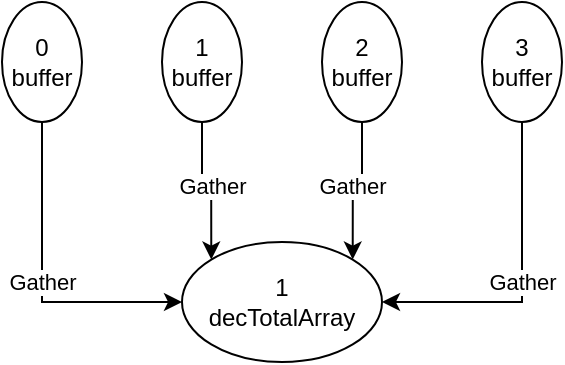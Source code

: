 <mxfile version="24.9.2">
  <diagram name="Page-1" id="iGuOTDf0Cfx3cbZmZ-3p">
    <mxGraphModel dx="897" dy="547" grid="1" gridSize="10" guides="1" tooltips="1" connect="1" arrows="1" fold="1" page="1" pageScale="1" pageWidth="827" pageHeight="1169" math="0" shadow="0">
      <root>
        <mxCell id="0" />
        <mxCell id="1" parent="0" />
        <mxCell id="xsd8h-yT4-Hcp9SMcOQj-16" value="Gather" style="edgeStyle=orthogonalEdgeStyle;rounded=0;orthogonalLoop=1;jettySize=auto;html=1;exitX=0.5;exitY=1;exitDx=0;exitDy=0;entryX=0;entryY=0.5;entryDx=0;entryDy=0;" edge="1" parent="1" source="xsd8h-yT4-Hcp9SMcOQj-6" target="xsd8h-yT4-Hcp9SMcOQj-10">
          <mxGeometry relative="1" as="geometry" />
        </mxCell>
        <mxCell id="xsd8h-yT4-Hcp9SMcOQj-6" value="0&lt;div&gt;buffer&lt;/div&gt;" style="ellipse;whiteSpace=wrap;html=1;" vertex="1" parent="1">
          <mxGeometry x="240" y="520" width="40" height="60" as="geometry" />
        </mxCell>
        <mxCell id="xsd8h-yT4-Hcp9SMcOQj-17" value="Gather" style="edgeStyle=orthogonalEdgeStyle;rounded=0;orthogonalLoop=1;jettySize=auto;html=1;exitX=0.5;exitY=1;exitDx=0;exitDy=0;entryX=0;entryY=0;entryDx=0;entryDy=0;" edge="1" parent="1" source="xsd8h-yT4-Hcp9SMcOQj-7" target="xsd8h-yT4-Hcp9SMcOQj-10">
          <mxGeometry relative="1" as="geometry" />
        </mxCell>
        <mxCell id="xsd8h-yT4-Hcp9SMcOQj-7" value="1&lt;div&gt;buffer&lt;/div&gt;" style="ellipse;whiteSpace=wrap;html=1;" vertex="1" parent="1">
          <mxGeometry x="320" y="520" width="40" height="60" as="geometry" />
        </mxCell>
        <mxCell id="xsd8h-yT4-Hcp9SMcOQj-18" value="Gather" style="edgeStyle=orthogonalEdgeStyle;rounded=0;orthogonalLoop=1;jettySize=auto;html=1;exitX=0.5;exitY=1;exitDx=0;exitDy=0;entryX=1;entryY=0;entryDx=0;entryDy=0;" edge="1" parent="1" source="xsd8h-yT4-Hcp9SMcOQj-8" target="xsd8h-yT4-Hcp9SMcOQj-10">
          <mxGeometry relative="1" as="geometry" />
        </mxCell>
        <mxCell id="xsd8h-yT4-Hcp9SMcOQj-8" value="2&lt;div&gt;buffer&lt;/div&gt;" style="ellipse;whiteSpace=wrap;html=1;" vertex="1" parent="1">
          <mxGeometry x="400" y="520" width="40" height="60" as="geometry" />
        </mxCell>
        <mxCell id="xsd8h-yT4-Hcp9SMcOQj-19" value="Gather" style="edgeStyle=orthogonalEdgeStyle;rounded=0;orthogonalLoop=1;jettySize=auto;html=1;exitX=0.5;exitY=1;exitDx=0;exitDy=0;entryX=1;entryY=0.5;entryDx=0;entryDy=0;" edge="1" parent="1" source="xsd8h-yT4-Hcp9SMcOQj-9" target="xsd8h-yT4-Hcp9SMcOQj-10">
          <mxGeometry relative="1" as="geometry" />
        </mxCell>
        <mxCell id="xsd8h-yT4-Hcp9SMcOQj-9" value="3&lt;div&gt;buffer&lt;/div&gt;" style="ellipse;whiteSpace=wrap;html=1;" vertex="1" parent="1">
          <mxGeometry x="480" y="520" width="40" height="60" as="geometry" />
        </mxCell>
        <mxCell id="xsd8h-yT4-Hcp9SMcOQj-10" value="1&lt;div&gt;decTotalArray&lt;/div&gt;" style="ellipse;whiteSpace=wrap;html=1;" vertex="1" parent="1">
          <mxGeometry x="330" y="640" width="100" height="60" as="geometry" />
        </mxCell>
      </root>
    </mxGraphModel>
  </diagram>
</mxfile>

